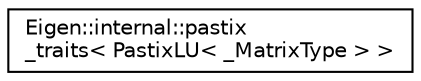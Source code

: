 digraph "Graphical Class Hierarchy"
{
  edge [fontname="Helvetica",fontsize="10",labelfontname="Helvetica",labelfontsize="10"];
  node [fontname="Helvetica",fontsize="10",shape=record];
  rankdir="LR";
  Node1 [label="Eigen::internal::pastix\l_traits\< PastixLU\< _MatrixType \> \>",height=0.2,width=0.4,color="black", fillcolor="white", style="filled",URL="$struct_eigen_1_1internal_1_1pastix__traits_3_01_pastix_l_u_3_01___matrix_type_01_4_01_4.html"];
}
